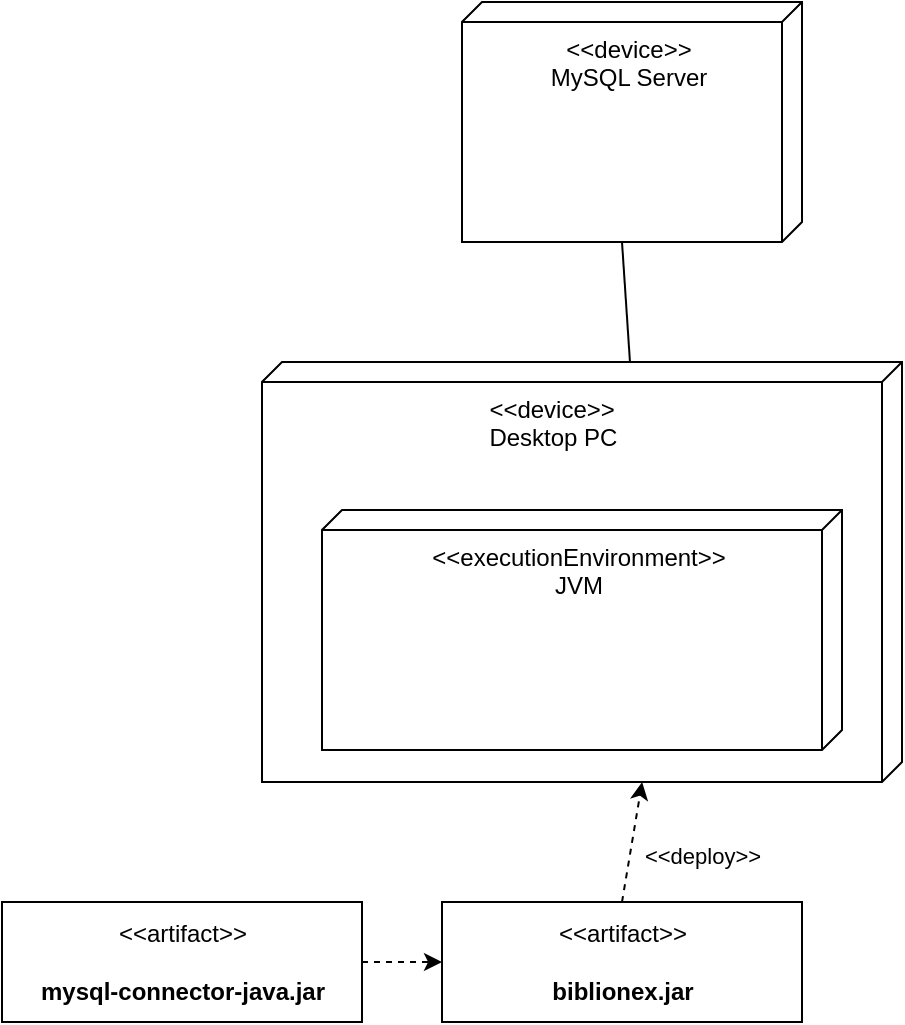 <mxfile>
    <diagram id="jgFzbZUsfzjyKjySGhS0" name="Page-1">
        <mxGraphModel dx="1153" dy="582" grid="1" gridSize="10" guides="1" tooltips="1" connect="1" arrows="1" fold="1" page="1" pageScale="1" pageWidth="1169" pageHeight="827" math="0" shadow="0">
            <root>
                <mxCell id="0"/>
                <mxCell id="1" parent="0"/>
                <mxCell id="2" value="&lt;span style=&quot;white-space: pre;&quot;&gt;&#9;&lt;span style=&quot;white-space: pre;&quot;&gt;&#9;&lt;/span&gt;&lt;span style=&quot;white-space: pre;&quot;&gt;&#9;&lt;/span&gt;&lt;span style=&quot;white-space: pre;&quot;&gt;&#9;&lt;/span&gt;&lt;/span&gt;&amp;lt;&amp;lt;device&amp;gt;&amp;gt;&lt;br&gt;&lt;span style=&quot;white-space: pre;&quot;&gt;&#9;&lt;/span&gt;&lt;span style=&quot;white-space: pre;&quot;&gt;&#9;&lt;/span&gt;&lt;span style=&quot;white-space: pre;&quot;&gt;&#9;&lt;/span&gt;&lt;span style=&quot;white-space: pre;&quot;&gt;&#9;&lt;/span&gt;Desktop PC" style="verticalAlign=top;align=left;shape=cube;size=10;direction=south;fontStyle=0;html=1;boundedLbl=1;spacingLeft=5;" vertex="1" parent="1">
                    <mxGeometry x="530" y="280" width="320" height="210" as="geometry"/>
                </mxCell>
                <mxCell id="3" value="&amp;lt;&amp;lt;executionEnvironment&amp;gt;&amp;gt;&lt;br&gt;JVM" style="verticalAlign=top;align=center;shape=cube;size=10;direction=south;html=1;boundedLbl=1;spacingLeft=5;" vertex="1" parent="2">
                    <mxGeometry width="260" height="120" relative="1" as="geometry">
                        <mxPoint x="30" y="74" as="offset"/>
                    </mxGeometry>
                </mxCell>
                <mxCell id="6" style="edgeStyle=none;html=1;exitX=0.5;exitY=0;exitDx=0;exitDy=0;entryX=1;entryY=0.406;entryDx=0;entryDy=0;entryPerimeter=0;dashed=1;" edge="1" parent="1" source="5" target="2">
                    <mxGeometry relative="1" as="geometry"/>
                </mxCell>
                <mxCell id="7" value="&amp;lt;&amp;lt;deploy&amp;gt;&amp;gt;" style="edgeLabel;html=1;align=center;verticalAlign=middle;resizable=0;points=[];" vertex="1" connectable="0" parent="6">
                    <mxGeometry x="-0.235" y="1" relative="1" as="geometry">
                        <mxPoint x="37" as="offset"/>
                    </mxGeometry>
                </mxCell>
                <mxCell id="5" value="&amp;lt;&amp;lt;artifact&amp;gt;&amp;gt;&lt;br&gt;&lt;br&gt;&lt;b&gt;biblionex.jar&lt;/b&gt;" style="html=1;align=center;verticalAlign=middle;dashed=0;" vertex="1" parent="1">
                    <mxGeometry x="620" y="550" width="180" height="60" as="geometry"/>
                </mxCell>
                <mxCell id="9" style="edgeStyle=none;html=1;exitX=1;exitY=0.5;exitDx=0;exitDy=0;entryX=0;entryY=0.5;entryDx=0;entryDy=0;dashed=1;" edge="1" parent="1" source="8" target="5">
                    <mxGeometry relative="1" as="geometry"/>
                </mxCell>
                <mxCell id="8" value="&amp;lt;&amp;lt;artifact&amp;gt;&amp;gt;&lt;br&gt;&lt;br&gt;&lt;b&gt;mysql-connector-java.jar&lt;/b&gt;" style="html=1;align=center;verticalAlign=middle;dashed=0;" vertex="1" parent="1">
                    <mxGeometry x="400" y="550" width="180" height="60" as="geometry"/>
                </mxCell>
                <mxCell id="12" style="edgeStyle=none;html=1;exitX=0;exitY=0;exitDx=120;exitDy=90;exitPerimeter=0;entryX=0.001;entryY=0.425;entryDx=0;entryDy=0;entryPerimeter=0;endArrow=none;endFill=0;" edge="1" parent="1" source="11" target="2">
                    <mxGeometry relative="1" as="geometry"/>
                </mxCell>
                <mxCell id="11" value="&amp;lt;&amp;lt;device&amp;gt;&amp;gt;&lt;br&gt;MySQL Server" style="verticalAlign=top;align=center;shape=cube;size=10;direction=south;html=1;boundedLbl=1;spacingLeft=5;" vertex="1" parent="1">
                    <mxGeometry x="630.0" y="100" width="170" height="120" as="geometry"/>
                </mxCell>
            </root>
        </mxGraphModel>
    </diagram>
</mxfile>